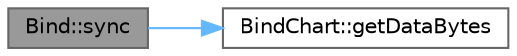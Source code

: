 digraph "Bind::sync"
{
 // LATEX_PDF_SIZE
  bgcolor="transparent";
  edge [fontname=Helvetica,fontsize=10,labelfontname=Helvetica,labelfontsize=10];
  node [fontname=Helvetica,fontsize=10,shape=box,height=0.2,width=0.4];
  rankdir="LR";
  Node1 [id="Node000001",label="Bind::sync",height=0.2,width=0.4,color="gray40", fillcolor="grey60", style="filled", fontcolor="black",tooltip="Synchronizes chart data of a BindChart object."];
  Node1 -> Node2 [id="edge1_Node000001_Node000002",color="steelblue1",style="solid",tooltip=" "];
  Node2 [id="Node000002",label="BindChart::getDataBytes",height=0.2,width=0.4,color="grey40", fillcolor="white", style="filled",URL="$class_bind_chart.html#a93f167b24690127a0ddfb2c2631d6c90",tooltip="Generates and returns the byte data representing chart data."];
}
